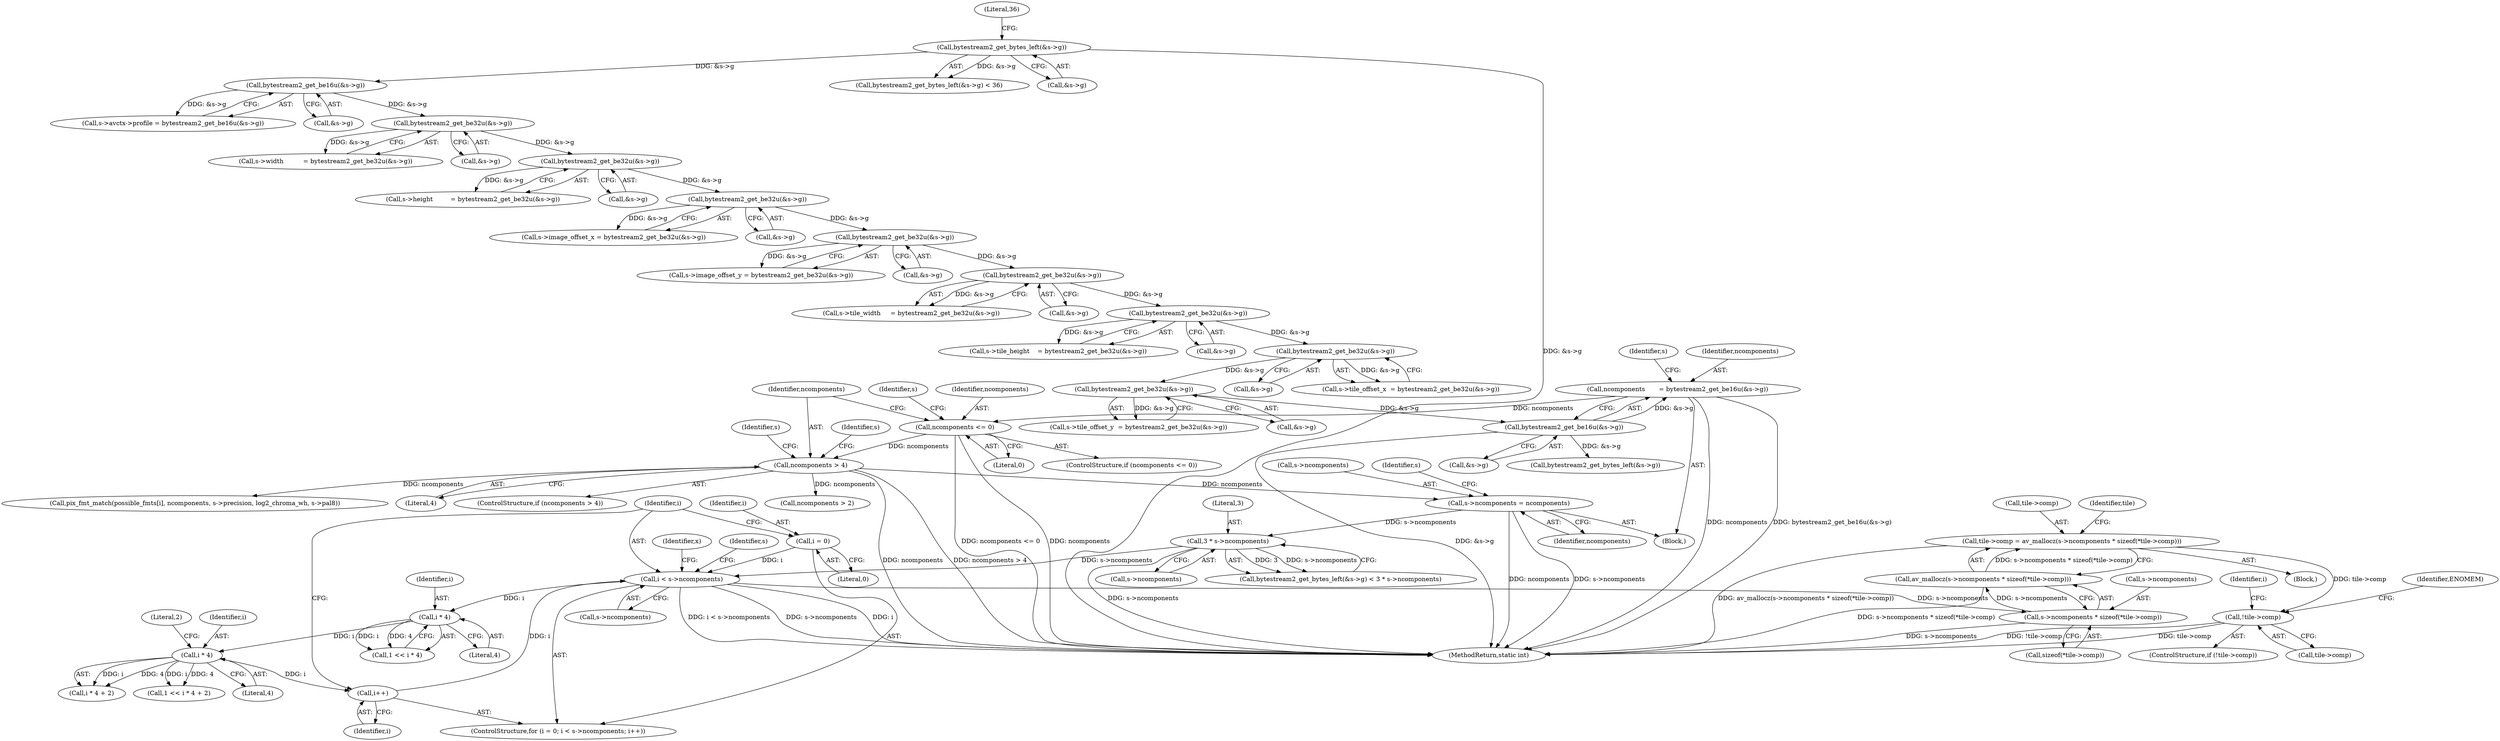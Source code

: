 digraph "0_FFmpeg_780669ef7c23c00836a24921fcc6b03be2b8ca4a@API" {
"1000611" [label="(Call,tile->comp = av_mallocz(s->ncomponents * sizeof(*tile->comp)))"];
"1000615" [label="(Call,av_mallocz(s->ncomponents * sizeof(*tile->comp)))"];
"1000616" [label="(Call,s->ncomponents * sizeof(*tile->comp))"];
"1000326" [label="(Call,i < s->ncomponents)"];
"1000331" [label="(Call,i++)"];
"1000487" [label="(Call,i * 4)"];
"1000475" [label="(Call,i * 4)"];
"1000323" [label="(Call,i = 0)"];
"1000315" [label="(Call,3 * s->ncomponents)"];
"1000276" [label="(Call,s->ncomponents = ncomponents)"];
"1000262" [label="(Call,ncomponents > 4)"];
"1000246" [label="(Call,ncomponents <= 0)"];
"1000222" [label="(Call,ncomponents       = bytestream2_get_be16u(&s->g))"];
"1000224" [label="(Call,bytestream2_get_be16u(&s->g))"];
"1000217" [label="(Call,bytestream2_get_be32u(&s->g))"];
"1000208" [label="(Call,bytestream2_get_be32u(&s->g))"];
"1000199" [label="(Call,bytestream2_get_be32u(&s->g))"];
"1000190" [label="(Call,bytestream2_get_be32u(&s->g))"];
"1000181" [label="(Call,bytestream2_get_be32u(&s->g))"];
"1000172" [label="(Call,bytestream2_get_be32u(&s->g))"];
"1000163" [label="(Call,bytestream2_get_be32u(&s->g))"];
"1000154" [label="(Call,bytestream2_get_be32u(&s->g))"];
"1000145" [label="(Call,bytestream2_get_be16u(&s->g))"];
"1000131" [label="(Call,bytestream2_get_bytes_left(&s->g))"];
"1000626" [label="(Call,!tile->comp)"];
"1000150" [label="(Call,s->width          = bytestream2_get_be32u(&s->g))"];
"1000490" [label="(Literal,2)"];
"1000625" [label="(ControlStructure,if (!tile->comp))"];
"1000159" [label="(Call,s->height         = bytestream2_get_be32u(&s->g))"];
"1000191" [label="(Call,&s->g)"];
"1000177" [label="(Call,s->image_offset_y = bytestream2_get_be32u(&s->g))"];
"1000247" [label="(Identifier,ncomponents)"];
"1000246" [label="(Call,ncomponents <= 0)"];
"1000190" [label="(Call,bytestream2_get_be32u(&s->g))"];
"1000276" [label="(Call,s->ncomponents = ncomponents)"];
"1000213" [label="(Call,s->tile_offset_y  = bytestream2_get_be32u(&s->g))"];
"1000620" [label="(Call,sizeof(*tile->comp))"];
"1000473" [label="(Call,1 << i * 4)"];
"1000612" [label="(Call,tile->comp)"];
"1000209" [label="(Call,&s->g)"];
"1000277" [label="(Call,s->ncomponents)"];
"1000336" [label="(Identifier,x)"];
"1000632" [label="(Identifier,ENOMEM)"];
"1000325" [label="(Literal,0)"];
"1000261" [label="(ControlStructure,if (ncomponents > 4))"];
"1000326" [label="(Call,i < s->ncomponents)"];
"1000611" [label="(Call,tile->comp = av_mallocz(s->ncomponents * sizeof(*tile->comp)))"];
"1000331" [label="(Call,i++)"];
"1000155" [label="(Call,&s->g)"];
"1000617" [label="(Call,s->ncomponents)"];
"1000208" [label="(Call,bytestream2_get_be32u(&s->g))"];
"1000217" [label="(Call,bytestream2_get_be32u(&s->g))"];
"1000181" [label="(Call,bytestream2_get_be32u(&s->g))"];
"1000488" [label="(Identifier,i)"];
"1000309" [label="(Call,bytestream2_get_bytes_left(&s->g) < 3 * s->ncomponents)"];
"1000136" [label="(Literal,36)"];
"1000131" [label="(Call,bytestream2_get_bytes_left(&s->g))"];
"1000280" [label="(Identifier,ncomponents)"];
"1000323" [label="(Call,i = 0)"];
"1000317" [label="(Call,s->ncomponents)"];
"1000796" [label="(Call,ncomponents > 2)"];
"1000145" [label="(Call,bytestream2_get_be16u(&s->g))"];
"1000332" [label="(Identifier,i)"];
"1000232" [label="(Identifier,s)"];
"1000324" [label="(Identifier,i)"];
"1000168" [label="(Call,s->image_offset_x = bytestream2_get_be32u(&s->g))"];
"1000316" [label="(Literal,3)"];
"1000164" [label="(Call,&s->g)"];
"1000172" [label="(Call,bytestream2_get_be32u(&s->g))"];
"1000154" [label="(Call,bytestream2_get_be32u(&s->g))"];
"1000186" [label="(Call,s->tile_width     = bytestream2_get_be32u(&s->g))"];
"1000475" [label="(Call,i * 4)"];
"1000263" [label="(Identifier,ncomponents)"];
"1000285" [label="(Identifier,s)"];
"1000476" [label="(Identifier,i)"];
"1000484" [label="(Call,1 << i * 4 + 2)"];
"1000130" [label="(Call,bytestream2_get_bytes_left(&s->g) < 36)"];
"1000248" [label="(Literal,0)"];
"1000204" [label="(Call,s->tile_offset_x  = bytestream2_get_be32u(&s->g))"];
"1000615" [label="(Call,av_mallocz(s->ncomponents * sizeof(*tile->comp)))"];
"1000245" [label="(ControlStructure,if (ncomponents <= 0))"];
"1000602" [label="(Block,)"];
"1000182" [label="(Call,&s->g)"];
"1000223" [label="(Identifier,ncomponents)"];
"1000173" [label="(Call,&s->g)"];
"1000328" [label="(Call,s->ncomponents)"];
"1000195" [label="(Call,s->tile_height    = bytestream2_get_be32u(&s->g))"];
"1000199" [label="(Call,bytestream2_get_be32u(&s->g))"];
"1000327" [label="(Identifier,i)"];
"1000224" [label="(Call,bytestream2_get_be16u(&s->g))"];
"1000132" [label="(Call,&s->g)"];
"1000322" [label="(ControlStructure,for (i = 0; i < s->ncomponents; i++))"];
"1000601" [label="(Identifier,i)"];
"1000222" [label="(Call,ncomponents       = bytestream2_get_be16u(&s->g))"];
"1000627" [label="(Call,tile->comp)"];
"1000493" [label="(Identifier,s)"];
"1000315" [label="(Call,3 * s->ncomponents)"];
"1000486" [label="(Call,i * 4 + 2)"];
"1000139" [label="(Call,s->avctx->profile = bytestream2_get_be16u(&s->g))"];
"1000616" [label="(Call,s->ncomponents * sizeof(*tile->comp))"];
"1000487" [label="(Call,i * 4)"];
"1000278" [label="(Identifier,s)"];
"1000745" [label="(Call,pix_fmt_match(possible_fmts[i], ncomponents, s->precision, log2_chroma_wh, s->pal8))"];
"1000489" [label="(Literal,4)"];
"1000114" [label="(Block,)"];
"1000477" [label="(Literal,4)"];
"1000310" [label="(Call,bytestream2_get_bytes_left(&s->g))"];
"1000200" [label="(Call,&s->g)"];
"1000225" [label="(Call,&s->g)"];
"1000628" [label="(Identifier,tile)"];
"1000262" [label="(Call,ncomponents > 4)"];
"1000846" [label="(MethodReturn,static int)"];
"1000264" [label="(Literal,4)"];
"1000146" [label="(Call,&s->g)"];
"1000268" [label="(Identifier,s)"];
"1000163" [label="(Call,bytestream2_get_be32u(&s->g))"];
"1000218" [label="(Call,&s->g)"];
"1000252" [label="(Identifier,s)"];
"1000626" [label="(Call,!tile->comp)"];
"1000611" -> "1000602"  [label="AST: "];
"1000611" -> "1000615"  [label="CFG: "];
"1000612" -> "1000611"  [label="AST: "];
"1000615" -> "1000611"  [label="AST: "];
"1000628" -> "1000611"  [label="CFG: "];
"1000611" -> "1000846"  [label="DDG: av_mallocz(s->ncomponents * sizeof(*tile->comp))"];
"1000615" -> "1000611"  [label="DDG: s->ncomponents * sizeof(*tile->comp)"];
"1000611" -> "1000626"  [label="DDG: tile->comp"];
"1000615" -> "1000616"  [label="CFG: "];
"1000616" -> "1000615"  [label="AST: "];
"1000615" -> "1000846"  [label="DDG: s->ncomponents * sizeof(*tile->comp)"];
"1000616" -> "1000615"  [label="DDG: s->ncomponents"];
"1000616" -> "1000620"  [label="CFG: "];
"1000617" -> "1000616"  [label="AST: "];
"1000620" -> "1000616"  [label="AST: "];
"1000616" -> "1000846"  [label="DDG: s->ncomponents"];
"1000326" -> "1000616"  [label="DDG: s->ncomponents"];
"1000326" -> "1000322"  [label="AST: "];
"1000326" -> "1000328"  [label="CFG: "];
"1000327" -> "1000326"  [label="AST: "];
"1000328" -> "1000326"  [label="AST: "];
"1000336" -> "1000326"  [label="CFG: "];
"1000493" -> "1000326"  [label="CFG: "];
"1000326" -> "1000846"  [label="DDG: i < s->ncomponents"];
"1000326" -> "1000846"  [label="DDG: s->ncomponents"];
"1000326" -> "1000846"  [label="DDG: i"];
"1000331" -> "1000326"  [label="DDG: i"];
"1000323" -> "1000326"  [label="DDG: i"];
"1000315" -> "1000326"  [label="DDG: s->ncomponents"];
"1000326" -> "1000475"  [label="DDG: i"];
"1000331" -> "1000322"  [label="AST: "];
"1000331" -> "1000332"  [label="CFG: "];
"1000332" -> "1000331"  [label="AST: "];
"1000327" -> "1000331"  [label="CFG: "];
"1000487" -> "1000331"  [label="DDG: i"];
"1000487" -> "1000486"  [label="AST: "];
"1000487" -> "1000489"  [label="CFG: "];
"1000488" -> "1000487"  [label="AST: "];
"1000489" -> "1000487"  [label="AST: "];
"1000490" -> "1000487"  [label="CFG: "];
"1000487" -> "1000484"  [label="DDG: i"];
"1000487" -> "1000484"  [label="DDG: 4"];
"1000487" -> "1000486"  [label="DDG: i"];
"1000487" -> "1000486"  [label="DDG: 4"];
"1000475" -> "1000487"  [label="DDG: i"];
"1000475" -> "1000473"  [label="AST: "];
"1000475" -> "1000477"  [label="CFG: "];
"1000476" -> "1000475"  [label="AST: "];
"1000477" -> "1000475"  [label="AST: "];
"1000473" -> "1000475"  [label="CFG: "];
"1000475" -> "1000473"  [label="DDG: i"];
"1000475" -> "1000473"  [label="DDG: 4"];
"1000323" -> "1000322"  [label="AST: "];
"1000323" -> "1000325"  [label="CFG: "];
"1000324" -> "1000323"  [label="AST: "];
"1000325" -> "1000323"  [label="AST: "];
"1000327" -> "1000323"  [label="CFG: "];
"1000315" -> "1000309"  [label="AST: "];
"1000315" -> "1000317"  [label="CFG: "];
"1000316" -> "1000315"  [label="AST: "];
"1000317" -> "1000315"  [label="AST: "];
"1000309" -> "1000315"  [label="CFG: "];
"1000315" -> "1000846"  [label="DDG: s->ncomponents"];
"1000315" -> "1000309"  [label="DDG: 3"];
"1000315" -> "1000309"  [label="DDG: s->ncomponents"];
"1000276" -> "1000315"  [label="DDG: s->ncomponents"];
"1000276" -> "1000114"  [label="AST: "];
"1000276" -> "1000280"  [label="CFG: "];
"1000277" -> "1000276"  [label="AST: "];
"1000280" -> "1000276"  [label="AST: "];
"1000285" -> "1000276"  [label="CFG: "];
"1000276" -> "1000846"  [label="DDG: ncomponents"];
"1000276" -> "1000846"  [label="DDG: s->ncomponents"];
"1000262" -> "1000276"  [label="DDG: ncomponents"];
"1000262" -> "1000261"  [label="AST: "];
"1000262" -> "1000264"  [label="CFG: "];
"1000263" -> "1000262"  [label="AST: "];
"1000264" -> "1000262"  [label="AST: "];
"1000268" -> "1000262"  [label="CFG: "];
"1000278" -> "1000262"  [label="CFG: "];
"1000262" -> "1000846"  [label="DDG: ncomponents"];
"1000262" -> "1000846"  [label="DDG: ncomponents > 4"];
"1000246" -> "1000262"  [label="DDG: ncomponents"];
"1000262" -> "1000745"  [label="DDG: ncomponents"];
"1000262" -> "1000796"  [label="DDG: ncomponents"];
"1000246" -> "1000245"  [label="AST: "];
"1000246" -> "1000248"  [label="CFG: "];
"1000247" -> "1000246"  [label="AST: "];
"1000248" -> "1000246"  [label="AST: "];
"1000252" -> "1000246"  [label="CFG: "];
"1000263" -> "1000246"  [label="CFG: "];
"1000246" -> "1000846"  [label="DDG: ncomponents <= 0"];
"1000246" -> "1000846"  [label="DDG: ncomponents"];
"1000222" -> "1000246"  [label="DDG: ncomponents"];
"1000222" -> "1000114"  [label="AST: "];
"1000222" -> "1000224"  [label="CFG: "];
"1000223" -> "1000222"  [label="AST: "];
"1000224" -> "1000222"  [label="AST: "];
"1000232" -> "1000222"  [label="CFG: "];
"1000222" -> "1000846"  [label="DDG: ncomponents"];
"1000222" -> "1000846"  [label="DDG: bytestream2_get_be16u(&s->g)"];
"1000224" -> "1000222"  [label="DDG: &s->g"];
"1000224" -> "1000225"  [label="CFG: "];
"1000225" -> "1000224"  [label="AST: "];
"1000224" -> "1000846"  [label="DDG: &s->g"];
"1000217" -> "1000224"  [label="DDG: &s->g"];
"1000224" -> "1000310"  [label="DDG: &s->g"];
"1000217" -> "1000213"  [label="AST: "];
"1000217" -> "1000218"  [label="CFG: "];
"1000218" -> "1000217"  [label="AST: "];
"1000213" -> "1000217"  [label="CFG: "];
"1000217" -> "1000213"  [label="DDG: &s->g"];
"1000208" -> "1000217"  [label="DDG: &s->g"];
"1000208" -> "1000204"  [label="AST: "];
"1000208" -> "1000209"  [label="CFG: "];
"1000209" -> "1000208"  [label="AST: "];
"1000204" -> "1000208"  [label="CFG: "];
"1000208" -> "1000204"  [label="DDG: &s->g"];
"1000199" -> "1000208"  [label="DDG: &s->g"];
"1000199" -> "1000195"  [label="AST: "];
"1000199" -> "1000200"  [label="CFG: "];
"1000200" -> "1000199"  [label="AST: "];
"1000195" -> "1000199"  [label="CFG: "];
"1000199" -> "1000195"  [label="DDG: &s->g"];
"1000190" -> "1000199"  [label="DDG: &s->g"];
"1000190" -> "1000186"  [label="AST: "];
"1000190" -> "1000191"  [label="CFG: "];
"1000191" -> "1000190"  [label="AST: "];
"1000186" -> "1000190"  [label="CFG: "];
"1000190" -> "1000186"  [label="DDG: &s->g"];
"1000181" -> "1000190"  [label="DDG: &s->g"];
"1000181" -> "1000177"  [label="AST: "];
"1000181" -> "1000182"  [label="CFG: "];
"1000182" -> "1000181"  [label="AST: "];
"1000177" -> "1000181"  [label="CFG: "];
"1000181" -> "1000177"  [label="DDG: &s->g"];
"1000172" -> "1000181"  [label="DDG: &s->g"];
"1000172" -> "1000168"  [label="AST: "];
"1000172" -> "1000173"  [label="CFG: "];
"1000173" -> "1000172"  [label="AST: "];
"1000168" -> "1000172"  [label="CFG: "];
"1000172" -> "1000168"  [label="DDG: &s->g"];
"1000163" -> "1000172"  [label="DDG: &s->g"];
"1000163" -> "1000159"  [label="AST: "];
"1000163" -> "1000164"  [label="CFG: "];
"1000164" -> "1000163"  [label="AST: "];
"1000159" -> "1000163"  [label="CFG: "];
"1000163" -> "1000159"  [label="DDG: &s->g"];
"1000154" -> "1000163"  [label="DDG: &s->g"];
"1000154" -> "1000150"  [label="AST: "];
"1000154" -> "1000155"  [label="CFG: "];
"1000155" -> "1000154"  [label="AST: "];
"1000150" -> "1000154"  [label="CFG: "];
"1000154" -> "1000150"  [label="DDG: &s->g"];
"1000145" -> "1000154"  [label="DDG: &s->g"];
"1000145" -> "1000139"  [label="AST: "];
"1000145" -> "1000146"  [label="CFG: "];
"1000146" -> "1000145"  [label="AST: "];
"1000139" -> "1000145"  [label="CFG: "];
"1000145" -> "1000139"  [label="DDG: &s->g"];
"1000131" -> "1000145"  [label="DDG: &s->g"];
"1000131" -> "1000130"  [label="AST: "];
"1000131" -> "1000132"  [label="CFG: "];
"1000132" -> "1000131"  [label="AST: "];
"1000136" -> "1000131"  [label="CFG: "];
"1000131" -> "1000846"  [label="DDG: &s->g"];
"1000131" -> "1000130"  [label="DDG: &s->g"];
"1000626" -> "1000625"  [label="AST: "];
"1000626" -> "1000627"  [label="CFG: "];
"1000627" -> "1000626"  [label="AST: "];
"1000632" -> "1000626"  [label="CFG: "];
"1000601" -> "1000626"  [label="CFG: "];
"1000626" -> "1000846"  [label="DDG: !tile->comp"];
"1000626" -> "1000846"  [label="DDG: tile->comp"];
}
